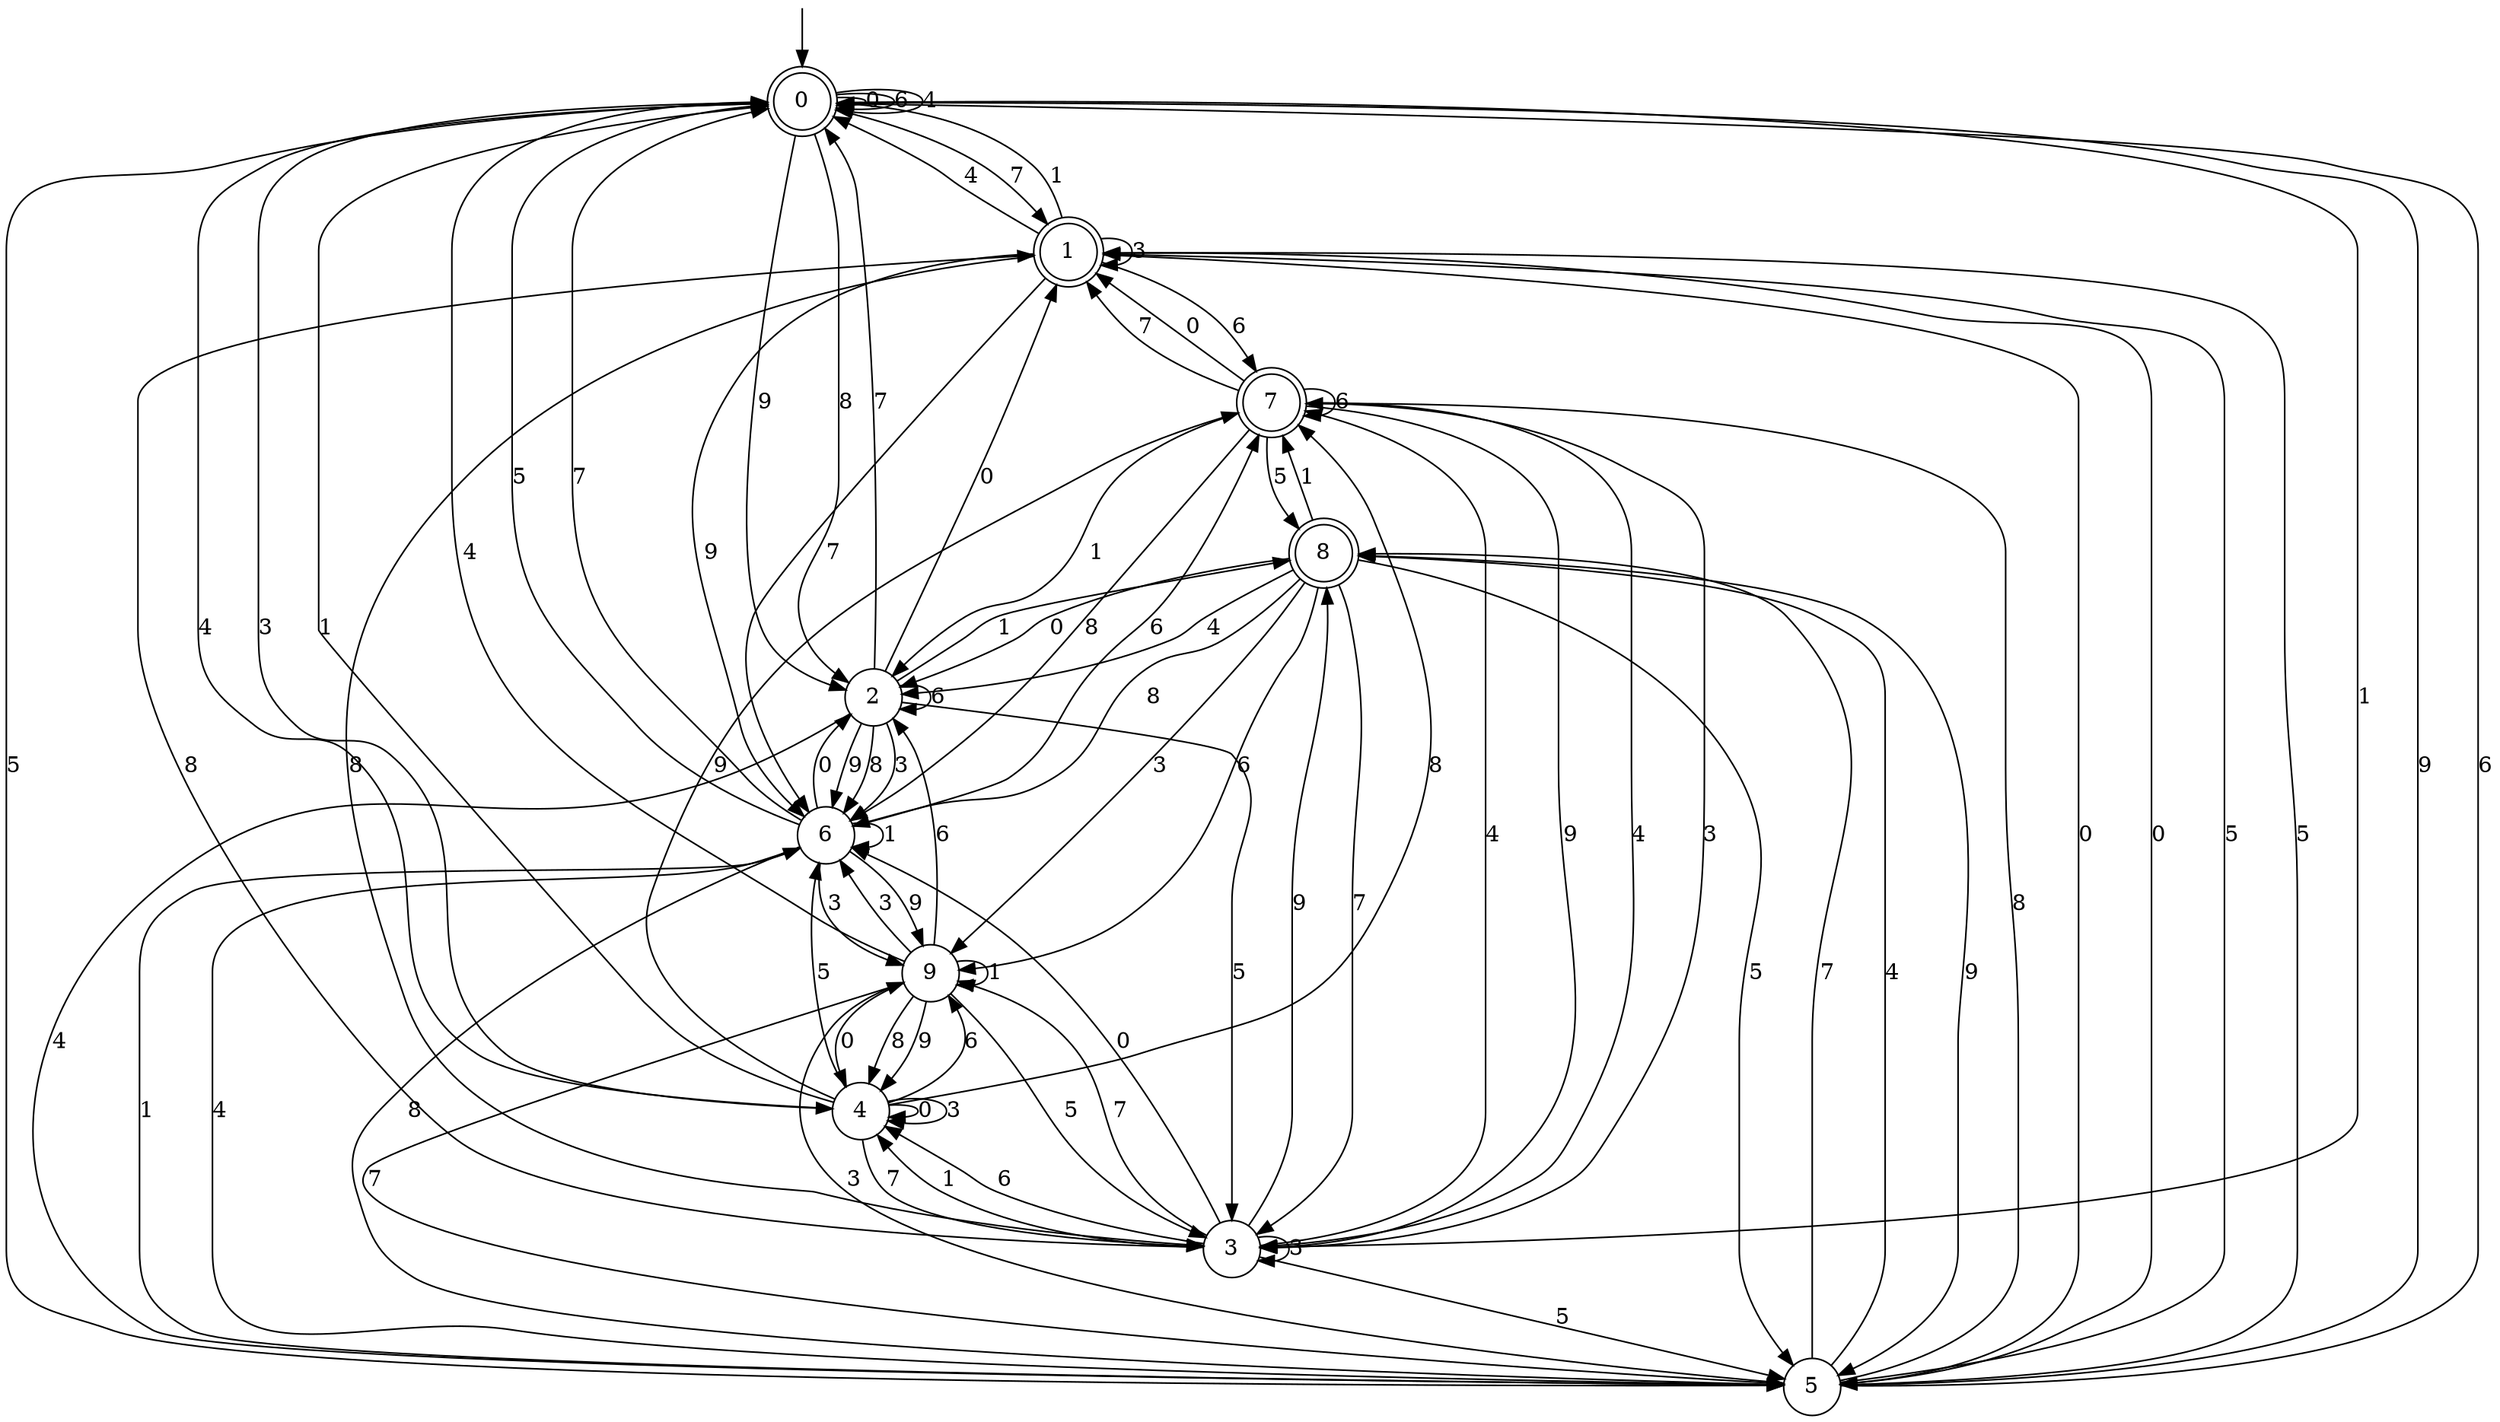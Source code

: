 digraph g {

	s0 [shape="doublecircle" label="0"];
	s1 [shape="doublecircle" label="1"];
	s2 [shape="circle" label="2"];
	s3 [shape="circle" label="3"];
	s4 [shape="circle" label="4"];
	s5 [shape="circle" label="5"];
	s6 [shape="circle" label="6"];
	s7 [shape="doublecircle" label="7"];
	s8 [shape="doublecircle" label="8"];
	s9 [shape="circle" label="9"];
	s0 -> s1 [label="7"];
	s0 -> s2 [label="9"];
	s0 -> s3 [label="1"];
	s0 -> s0 [label="0"];
	s0 -> s2 [label="8"];
	s0 -> s0 [label="6"];
	s0 -> s0 [label="4"];
	s0 -> s4 [label="3"];
	s0 -> s5 [label="5"];
	s1 -> s6 [label="7"];
	s1 -> s6 [label="9"];
	s1 -> s0 [label="1"];
	s1 -> s5 [label="0"];
	s1 -> s3 [label="8"];
	s1 -> s7 [label="6"];
	s1 -> s0 [label="4"];
	s1 -> s1 [label="3"];
	s1 -> s5 [label="5"];
	s2 -> s0 [label="7"];
	s2 -> s6 [label="9"];
	s2 -> s8 [label="1"];
	s2 -> s1 [label="0"];
	s2 -> s6 [label="8"];
	s2 -> s2 [label="6"];
	s2 -> s5 [label="4"];
	s2 -> s6 [label="3"];
	s2 -> s3 [label="5"];
	s3 -> s9 [label="7"];
	s3 -> s8 [label="9"];
	s3 -> s4 [label="1"];
	s3 -> s6 [label="0"];
	s3 -> s1 [label="8"];
	s3 -> s4 [label="6"];
	s3 -> s7 [label="4"];
	s3 -> s3 [label="3"];
	s3 -> s5 [label="5"];
	s4 -> s3 [label="7"];
	s4 -> s7 [label="9"];
	s4 -> s0 [label="1"];
	s4 -> s4 [label="0"];
	s4 -> s7 [label="8"];
	s4 -> s9 [label="6"];
	s4 -> s0 [label="4"];
	s4 -> s4 [label="3"];
	s4 -> s6 [label="5"];
	s5 -> s8 [label="7"];
	s5 -> s0 [label="9"];
	s5 -> s6 [label="1"];
	s5 -> s1 [label="0"];
	s5 -> s7 [label="8"];
	s5 -> s0 [label="6"];
	s5 -> s8 [label="4"];
	s5 -> s9 [label="3"];
	s5 -> s1 [label="5"];
	s6 -> s0 [label="7"];
	s6 -> s9 [label="9"];
	s6 -> s6 [label="1"];
	s6 -> s2 [label="0"];
	s6 -> s5 [label="8"];
	s6 -> s7 [label="6"];
	s6 -> s5 [label="4"];
	s6 -> s9 [label="3"];
	s6 -> s0 [label="5"];
	s7 -> s1 [label="7"];
	s7 -> s3 [label="9"];
	s7 -> s2 [label="1"];
	s7 -> s1 [label="0"];
	s7 -> s6 [label="8"];
	s7 -> s7 [label="6"];
	s7 -> s3 [label="4"];
	s7 -> s3 [label="3"];
	s7 -> s8 [label="5"];
	s8 -> s3 [label="7"];
	s8 -> s5 [label="9"];
	s8 -> s7 [label="1"];
	s8 -> s2 [label="0"];
	s8 -> s6 [label="8"];
	s8 -> s9 [label="6"];
	s8 -> s2 [label="4"];
	s8 -> s9 [label="3"];
	s8 -> s5 [label="5"];
	s9 -> s5 [label="7"];
	s9 -> s4 [label="9"];
	s9 -> s9 [label="1"];
	s9 -> s4 [label="0"];
	s9 -> s4 [label="8"];
	s9 -> s2 [label="6"];
	s9 -> s0 [label="4"];
	s9 -> s6 [label="3"];
	s9 -> s3 [label="5"];

__start0 [label="" shape="none" width="0" height="0"];
__start0 -> s0;

}
